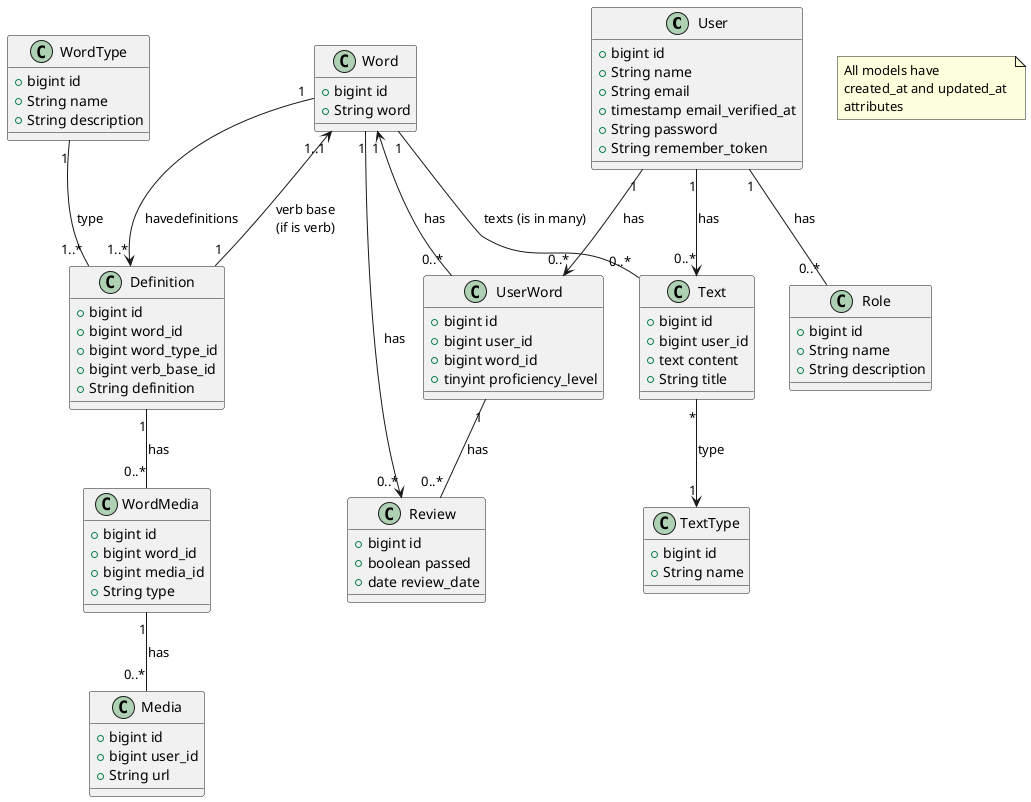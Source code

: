  @startuml Entities

    class User {
        +bigint id
        +String name
        +String email
        +timestamp email_verified_at
        +String password
        +String remember_token
    }

    class UserWord {
        +bigint id
        +bigint user_id
        +bigint word_id
        +tinyint proficiency_level
    }

    class Word {
        +bigint id
        +String word
    }

    class Definition {
        +bigint id
        +bigint word_id
        +bigint word_type_id
        +bigint verb_base_id
        +String definition
    }

    class Review {
        +bigint id
        +boolean passed
        +date review_date
    }

    class Text {
        +bigint id
        +bigint user_id
        +text content
        +String title
    }

    class TextType {
        +bigint id
        +String name
    }

    class Media {
        +bigint id
        +bigint user_id
        +String url
    }

    class WordMedia {
        +bigint id
        +bigint word_id
        +bigint media_id
        +String type
    }

    class Role {
        +bigint id
        +String name
        +String description
    }

    class WordType {
        +bigint id
        +String name
        +String description
    }

    note "All models have \ncreated_at and updated_at \nattributes " as N1
    Word "1" --> "0..*" Review : has
    Word "1" -- "0..*" Text : texts (is in many)
    User "1" --> "0..*" Text : has
    Text "*" --> "1" TextType : type
    User "1" --> "0..*" UserWord : has
    Word "1" <-- "0..*" UserWord : has
    UserWord "1" -- "0..*" Review : has
    Word "1" --> "1..*" Definition :  havedefinitions
    WordType "1" -- "1..*" Definition : type
    WordMedia "1" -- "0..*" Media : has
    Definition "1" -- "0..*" WordMedia : has
    User "1" -- "0..*" Role : has
    Definition "1" --> "1..1" Word : verb base\n(if is verb)

@enduml
